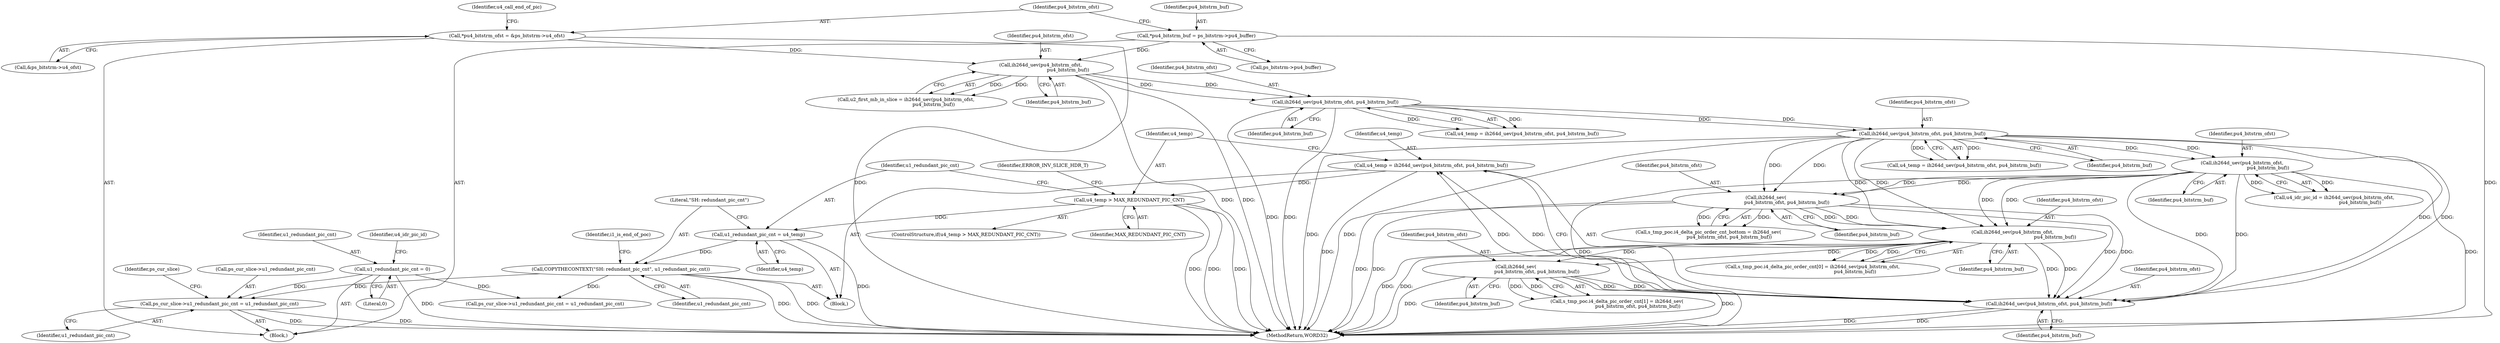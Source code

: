 digraph "0_Android_494561291a503840f385fbcd11d9bc5f4dc502b8_2@pointer" {
"1001539" [label="(Call,ps_cur_slice->u1_redundant_pic_cnt = u1_redundant_pic_cnt)"];
"1000185" [label="(Call,u1_redundant_pic_cnt = 0)"];
"1000877" [label="(Call,COPYTHECONTEXT(\"SH: redundant_pic_cnt\", u1_redundant_pic_cnt))"];
"1000874" [label="(Call,u1_redundant_pic_cnt = u4_temp)"];
"1000869" [label="(Call,u4_temp > MAX_REDUNDANT_PIC_CNT)"];
"1000863" [label="(Call,u4_temp = ih264d_uev(pu4_bitstrm_ofst, pu4_bitstrm_buf))"];
"1000865" [label="(Call,ih264d_uev(pu4_bitstrm_ofst, pu4_bitstrm_buf))"];
"1000848" [label="(Call,ih264d_sev(\n                            pu4_bitstrm_ofst, pu4_bitstrm_buf))"];
"1000824" [label="(Call,ih264d_sev(pu4_bitstrm_ofst,\n                                                         pu4_bitstrm_buf))"];
"1000702" [label="(Call,ih264d_uev(pu4_bitstrm_ofst,\n                                   pu4_bitstrm_buf))"];
"1000412" [label="(Call,ih264d_uev(pu4_bitstrm_ofst, pu4_bitstrm_buf))"];
"1000271" [label="(Call,ih264d_uev(pu4_bitstrm_ofst, pu4_bitstrm_buf))"];
"1000231" [label="(Call,ih264d_uev(pu4_bitstrm_ofst,\n                                     pu4_bitstrm_buf))"];
"1000203" [label="(Call,*pu4_bitstrm_ofst = &ps_bitstrm->u4_ofst)"];
"1000197" [label="(Call,*pu4_bitstrm_buf = ps_bitstrm->pu4_buffer)"];
"1000786" [label="(Call,ih264d_sev(\n                            pu4_bitstrm_ofst, pu4_bitstrm_buf))"];
"1000185" [label="(Call,u1_redundant_pic_cnt = 0)"];
"1000160" [label="(Block,)"];
"1000877" [label="(Call,COPYTHECONTEXT(\"SH: redundant_pic_cnt\", u1_redundant_pic_cnt))"];
"1000869" [label="(Call,u4_temp > MAX_REDUNDANT_PIC_CNT)"];
"1000864" [label="(Identifier,u4_temp)"];
"1000198" [label="(Identifier,pu4_bitstrm_buf)"];
"1000824" [label="(Call,ih264d_sev(pu4_bitstrm_ofst,\n                                                         pu4_bitstrm_buf))"];
"1000867" [label="(Identifier,pu4_bitstrm_buf)"];
"1000197" [label="(Call,*pu4_bitstrm_buf = ps_bitstrm->pu4_buffer)"];
"1000269" [label="(Call,u4_temp = ih264d_uev(pu4_bitstrm_ofst, pu4_bitstrm_buf))"];
"1000273" [label="(Identifier,pu4_bitstrm_buf)"];
"1000272" [label="(Identifier,pu4_bitstrm_ofst)"];
"1000191" [label="(Identifier,u4_idr_pic_id)"];
"1000868" [label="(ControlStructure,if(u4_temp > MAX_REDUNDANT_PIC_CNT))"];
"1000187" [label="(Literal,0)"];
"1001543" [label="(Identifier,u1_redundant_pic_cnt)"];
"1001546" [label="(Identifier,ps_cur_slice)"];
"1000874" [label="(Call,u1_redundant_pic_cnt = u4_temp)"];
"1000850" [label="(Identifier,pu4_bitstrm_buf)"];
"1000413" [label="(Identifier,pu4_bitstrm_ofst)"];
"1000863" [label="(Call,u4_temp = ih264d_uev(pu4_bitstrm_ofst, pu4_bitstrm_buf))"];
"1000870" [label="(Identifier,u4_temp)"];
"1001539" [label="(Call,ps_cur_slice->u1_redundant_pic_cnt = u1_redundant_pic_cnt)"];
"1000786" [label="(Call,ih264d_sev(\n                            pu4_bitstrm_ofst, pu4_bitstrm_buf))"];
"1000825" [label="(Identifier,pu4_bitstrm_ofst)"];
"1000271" [label="(Call,ih264d_uev(pu4_bitstrm_ofst, pu4_bitstrm_buf))"];
"1000232" [label="(Identifier,pu4_bitstrm_ofst)"];
"1000865" [label="(Call,ih264d_uev(pu4_bitstrm_ofst, pu4_bitstrm_buf))"];
"1000204" [label="(Identifier,pu4_bitstrm_ofst)"];
"1000199" [label="(Call,ps_bitstrm->pu4_buffer)"];
"1000848" [label="(Call,ih264d_sev(\n                            pu4_bitstrm_ofst, pu4_bitstrm_buf))"];
"1000782" [label="(Call,s_tmp_poc.i4_delta_pic_order_cnt_bottom = ih264d_sev(\n                            pu4_bitstrm_ofst, pu4_bitstrm_buf))"];
"1000203" [label="(Call,*pu4_bitstrm_ofst = &ps_bitstrm->u4_ofst)"];
"1000818" [label="(Call,s_tmp_poc.i4_delta_pic_order_cnt[0] = ih264d_sev(pu4_bitstrm_ofst,\n                                                         pu4_bitstrm_buf))"];
"1000881" [label="(Identifier,i1_is_end_of_poc)"];
"1000229" [label="(Call,u2_first_mb_in_slice = ih264d_uev(pu4_bitstrm_ofst,\n                                     pu4_bitstrm_buf))"];
"1000875" [label="(Identifier,u1_redundant_pic_cnt)"];
"1001540" [label="(Call,ps_cur_slice->u1_redundant_pic_cnt)"];
"1000879" [label="(Identifier,u1_redundant_pic_cnt)"];
"1000849" [label="(Identifier,pu4_bitstrm_ofst)"];
"1000704" [label="(Identifier,pu4_bitstrm_buf)"];
"1000205" [label="(Call,&ps_bitstrm->u4_ofst)"];
"1000788" [label="(Identifier,pu4_bitstrm_buf)"];
"1000862" [label="(Block,)"];
"1000412" [label="(Call,ih264d_uev(pu4_bitstrm_ofst, pu4_bitstrm_buf))"];
"1000842" [label="(Call,s_tmp_poc.i4_delta_pic_order_cnt[1] = ih264d_sev(\n                            pu4_bitstrm_ofst, pu4_bitstrm_buf))"];
"1000873" [label="(Identifier,ERROR_INV_SLICE_HDR_T)"];
"1000410" [label="(Call,u4_temp = ih264d_uev(pu4_bitstrm_ofst, pu4_bitstrm_buf))"];
"1000787" [label="(Identifier,pu4_bitstrm_ofst)"];
"1000878" [label="(Literal,\"SH: redundant_pic_cnt\")"];
"1000871" [label="(Identifier,MAX_REDUNDANT_PIC_CNT)"];
"1000186" [label="(Identifier,u1_redundant_pic_cnt)"];
"1001076" [label="(Call,ps_cur_slice->u1_redundant_pic_cnt = u1_redundant_pic_cnt)"];
"1002619" [label="(MethodReturn,WORD32)"];
"1000866" [label="(Identifier,pu4_bitstrm_ofst)"];
"1000233" [label="(Identifier,pu4_bitstrm_buf)"];
"1000220" [label="(Identifier,u4_call_end_of_pic)"];
"1000826" [label="(Identifier,pu4_bitstrm_buf)"];
"1000700" [label="(Call,u4_idr_pic_id = ih264d_uev(pu4_bitstrm_ofst,\n                                   pu4_bitstrm_buf))"];
"1000703" [label="(Identifier,pu4_bitstrm_ofst)"];
"1000876" [label="(Identifier,u4_temp)"];
"1000414" [label="(Identifier,pu4_bitstrm_buf)"];
"1000231" [label="(Call,ih264d_uev(pu4_bitstrm_ofst,\n                                     pu4_bitstrm_buf))"];
"1000702" [label="(Call,ih264d_uev(pu4_bitstrm_ofst,\n                                   pu4_bitstrm_buf))"];
"1001539" -> "1000160"  [label="AST: "];
"1001539" -> "1001543"  [label="CFG: "];
"1001540" -> "1001539"  [label="AST: "];
"1001543" -> "1001539"  [label="AST: "];
"1001546" -> "1001539"  [label="CFG: "];
"1001539" -> "1002619"  [label="DDG: "];
"1001539" -> "1002619"  [label="DDG: "];
"1000185" -> "1001539"  [label="DDG: "];
"1000877" -> "1001539"  [label="DDG: "];
"1000185" -> "1000160"  [label="AST: "];
"1000185" -> "1000187"  [label="CFG: "];
"1000186" -> "1000185"  [label="AST: "];
"1000187" -> "1000185"  [label="AST: "];
"1000191" -> "1000185"  [label="CFG: "];
"1000185" -> "1002619"  [label="DDG: "];
"1000185" -> "1001076"  [label="DDG: "];
"1000877" -> "1000862"  [label="AST: "];
"1000877" -> "1000879"  [label="CFG: "];
"1000878" -> "1000877"  [label="AST: "];
"1000879" -> "1000877"  [label="AST: "];
"1000881" -> "1000877"  [label="CFG: "];
"1000877" -> "1002619"  [label="DDG: "];
"1000877" -> "1002619"  [label="DDG: "];
"1000874" -> "1000877"  [label="DDG: "];
"1000877" -> "1001076"  [label="DDG: "];
"1000874" -> "1000862"  [label="AST: "];
"1000874" -> "1000876"  [label="CFG: "];
"1000875" -> "1000874"  [label="AST: "];
"1000876" -> "1000874"  [label="AST: "];
"1000878" -> "1000874"  [label="CFG: "];
"1000874" -> "1002619"  [label="DDG: "];
"1000869" -> "1000874"  [label="DDG: "];
"1000869" -> "1000868"  [label="AST: "];
"1000869" -> "1000871"  [label="CFG: "];
"1000870" -> "1000869"  [label="AST: "];
"1000871" -> "1000869"  [label="AST: "];
"1000873" -> "1000869"  [label="CFG: "];
"1000875" -> "1000869"  [label="CFG: "];
"1000869" -> "1002619"  [label="DDG: "];
"1000869" -> "1002619"  [label="DDG: "];
"1000869" -> "1002619"  [label="DDG: "];
"1000863" -> "1000869"  [label="DDG: "];
"1000863" -> "1000862"  [label="AST: "];
"1000863" -> "1000865"  [label="CFG: "];
"1000864" -> "1000863"  [label="AST: "];
"1000865" -> "1000863"  [label="AST: "];
"1000870" -> "1000863"  [label="CFG: "];
"1000863" -> "1002619"  [label="DDG: "];
"1000865" -> "1000863"  [label="DDG: "];
"1000865" -> "1000863"  [label="DDG: "];
"1000865" -> "1000867"  [label="CFG: "];
"1000866" -> "1000865"  [label="AST: "];
"1000867" -> "1000865"  [label="AST: "];
"1000865" -> "1002619"  [label="DDG: "];
"1000865" -> "1002619"  [label="DDG: "];
"1000848" -> "1000865"  [label="DDG: "];
"1000848" -> "1000865"  [label="DDG: "];
"1000702" -> "1000865"  [label="DDG: "];
"1000702" -> "1000865"  [label="DDG: "];
"1000824" -> "1000865"  [label="DDG: "];
"1000824" -> "1000865"  [label="DDG: "];
"1000786" -> "1000865"  [label="DDG: "];
"1000786" -> "1000865"  [label="DDG: "];
"1000412" -> "1000865"  [label="DDG: "];
"1000412" -> "1000865"  [label="DDG: "];
"1000848" -> "1000842"  [label="AST: "];
"1000848" -> "1000850"  [label="CFG: "];
"1000849" -> "1000848"  [label="AST: "];
"1000850" -> "1000848"  [label="AST: "];
"1000842" -> "1000848"  [label="CFG: "];
"1000848" -> "1002619"  [label="DDG: "];
"1000848" -> "1002619"  [label="DDG: "];
"1000848" -> "1000842"  [label="DDG: "];
"1000848" -> "1000842"  [label="DDG: "];
"1000824" -> "1000848"  [label="DDG: "];
"1000824" -> "1000848"  [label="DDG: "];
"1000824" -> "1000818"  [label="AST: "];
"1000824" -> "1000826"  [label="CFG: "];
"1000825" -> "1000824"  [label="AST: "];
"1000826" -> "1000824"  [label="AST: "];
"1000818" -> "1000824"  [label="CFG: "];
"1000824" -> "1002619"  [label="DDG: "];
"1000824" -> "1002619"  [label="DDG: "];
"1000824" -> "1000818"  [label="DDG: "];
"1000824" -> "1000818"  [label="DDG: "];
"1000702" -> "1000824"  [label="DDG: "];
"1000702" -> "1000824"  [label="DDG: "];
"1000786" -> "1000824"  [label="DDG: "];
"1000786" -> "1000824"  [label="DDG: "];
"1000412" -> "1000824"  [label="DDG: "];
"1000412" -> "1000824"  [label="DDG: "];
"1000702" -> "1000700"  [label="AST: "];
"1000702" -> "1000704"  [label="CFG: "];
"1000703" -> "1000702"  [label="AST: "];
"1000704" -> "1000702"  [label="AST: "];
"1000700" -> "1000702"  [label="CFG: "];
"1000702" -> "1002619"  [label="DDG: "];
"1000702" -> "1002619"  [label="DDG: "];
"1000702" -> "1000700"  [label="DDG: "];
"1000702" -> "1000700"  [label="DDG: "];
"1000412" -> "1000702"  [label="DDG: "];
"1000412" -> "1000702"  [label="DDG: "];
"1000702" -> "1000786"  [label="DDG: "];
"1000702" -> "1000786"  [label="DDG: "];
"1000412" -> "1000410"  [label="AST: "];
"1000412" -> "1000414"  [label="CFG: "];
"1000413" -> "1000412"  [label="AST: "];
"1000414" -> "1000412"  [label="AST: "];
"1000410" -> "1000412"  [label="CFG: "];
"1000412" -> "1002619"  [label="DDG: "];
"1000412" -> "1002619"  [label="DDG: "];
"1000412" -> "1000410"  [label="DDG: "];
"1000412" -> "1000410"  [label="DDG: "];
"1000271" -> "1000412"  [label="DDG: "];
"1000271" -> "1000412"  [label="DDG: "];
"1000412" -> "1000786"  [label="DDG: "];
"1000412" -> "1000786"  [label="DDG: "];
"1000271" -> "1000269"  [label="AST: "];
"1000271" -> "1000273"  [label="CFG: "];
"1000272" -> "1000271"  [label="AST: "];
"1000273" -> "1000271"  [label="AST: "];
"1000269" -> "1000271"  [label="CFG: "];
"1000271" -> "1002619"  [label="DDG: "];
"1000271" -> "1002619"  [label="DDG: "];
"1000271" -> "1000269"  [label="DDG: "];
"1000271" -> "1000269"  [label="DDG: "];
"1000231" -> "1000271"  [label="DDG: "];
"1000231" -> "1000271"  [label="DDG: "];
"1000231" -> "1000229"  [label="AST: "];
"1000231" -> "1000233"  [label="CFG: "];
"1000232" -> "1000231"  [label="AST: "];
"1000233" -> "1000231"  [label="AST: "];
"1000229" -> "1000231"  [label="CFG: "];
"1000231" -> "1002619"  [label="DDG: "];
"1000231" -> "1002619"  [label="DDG: "];
"1000231" -> "1000229"  [label="DDG: "];
"1000231" -> "1000229"  [label="DDG: "];
"1000203" -> "1000231"  [label="DDG: "];
"1000197" -> "1000231"  [label="DDG: "];
"1000203" -> "1000160"  [label="AST: "];
"1000203" -> "1000205"  [label="CFG: "];
"1000204" -> "1000203"  [label="AST: "];
"1000205" -> "1000203"  [label="AST: "];
"1000220" -> "1000203"  [label="CFG: "];
"1000203" -> "1002619"  [label="DDG: "];
"1000197" -> "1000160"  [label="AST: "];
"1000197" -> "1000199"  [label="CFG: "];
"1000198" -> "1000197"  [label="AST: "];
"1000199" -> "1000197"  [label="AST: "];
"1000204" -> "1000197"  [label="CFG: "];
"1000197" -> "1002619"  [label="DDG: "];
"1000786" -> "1000782"  [label="AST: "];
"1000786" -> "1000788"  [label="CFG: "];
"1000787" -> "1000786"  [label="AST: "];
"1000788" -> "1000786"  [label="AST: "];
"1000782" -> "1000786"  [label="CFG: "];
"1000786" -> "1002619"  [label="DDG: "];
"1000786" -> "1002619"  [label="DDG: "];
"1000786" -> "1000782"  [label="DDG: "];
"1000786" -> "1000782"  [label="DDG: "];
}
